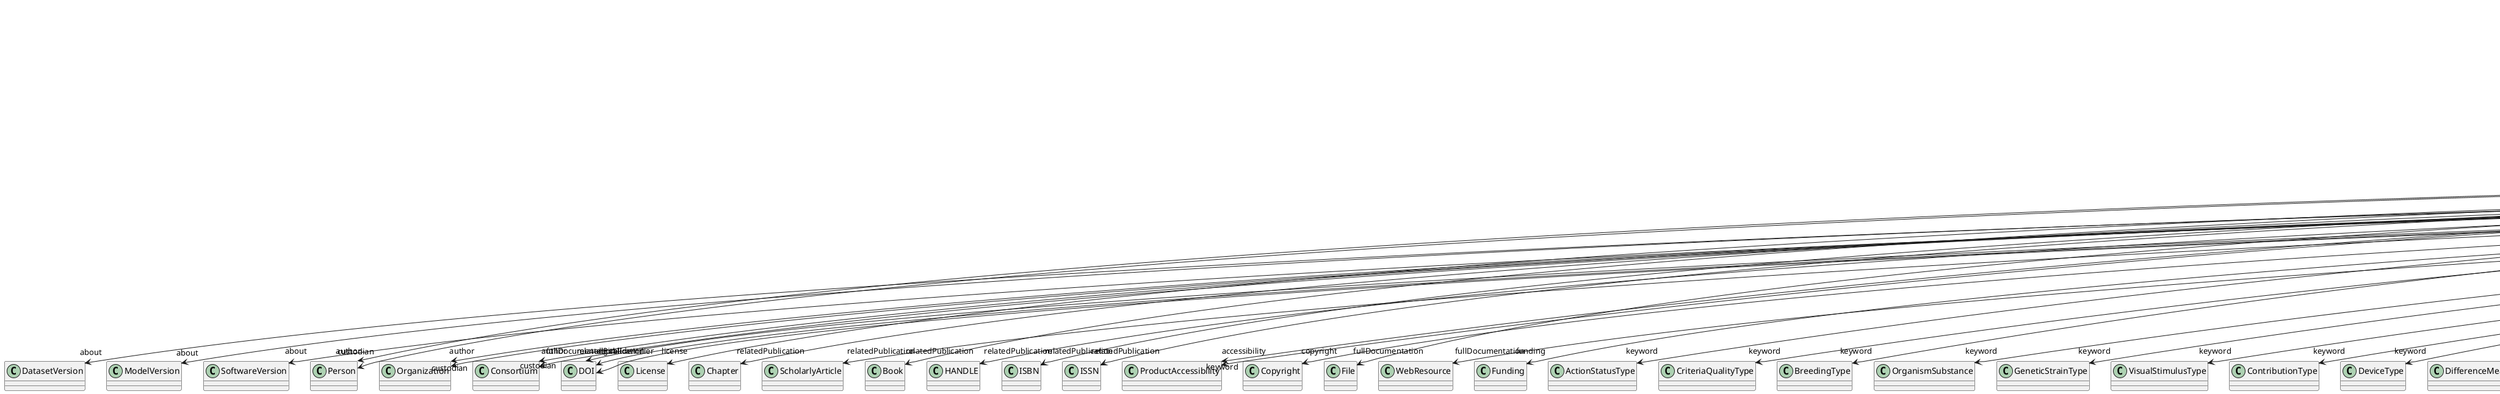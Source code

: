 @startuml
class LivePaperVersion {
+about
+author
+digitalIdentifier
+isAlternativeVersionOf
+isNewVersionOf
+license
+modificationDate
+relatedPublication
+accessibility
+copyright
+custodian
+description
+fullDocumentation
+fullName
+funding
+homepage
+howToCite
+keyword
+otherContribution
+releaseDate
+repository
+shortName
+supportChannel
+versionIdentifier
+versionInnovation

}
LivePaperVersion -d-> "about" DatasetVersion
LivePaperVersion -d-> "about" ModelVersion
LivePaperVersion -d-> "about" SoftwareVersion
LivePaperVersion -d-> "author" Person
LivePaperVersion -d-> "author" Organization
LivePaperVersion -d-> "author" Consortium
LivePaperVersion -d-> "digitalIdentifier" DOI
LivePaperVersion -d-> "isAlternativeVersionOf" LivePaperVersion
LivePaperVersion -d-> "isNewVersionOf" LivePaperVersion
LivePaperVersion -d-> "license" License
LivePaperVersion -d-> "relatedPublication" Chapter
LivePaperVersion -d-> "relatedPublication" ScholarlyArticle
LivePaperVersion -d-> "relatedPublication" Book
LivePaperVersion -d-> "relatedPublication" HANDLE
LivePaperVersion -d-> "relatedPublication" DOI
LivePaperVersion -d-> "relatedPublication" ISBN
LivePaperVersion -d-> "relatedPublication" ISSN
LivePaperVersion -d-> "accessibility" ProductAccessibility
LivePaperVersion -d-> "copyright" Copyright
LivePaperVersion -d-> "custodian" Person
LivePaperVersion -d-> "custodian" Organization
LivePaperVersion -d-> "custodian" Consortium
LivePaperVersion -d-> "fullDocumentation" DOI
LivePaperVersion -d-> "fullDocumentation" File
LivePaperVersion -d-> "fullDocumentation" WebResource
LivePaperVersion -d-> "funding" Funding
LivePaperVersion -d-> "keyword" ActionStatusType
LivePaperVersion -d-> "keyword" CriteriaQualityType
LivePaperVersion -d-> "keyword" BreedingType
LivePaperVersion -d-> "keyword" OrganismSubstance
LivePaperVersion -d-> "keyword" GeneticStrainType
LivePaperVersion -d-> "keyword" VisualStimulusType
LivePaperVersion -d-> "keyword" ContributionType
LivePaperVersion -d-> "keyword" DeviceType
LivePaperVersion -d-> "keyword" ProductAccessibility
LivePaperVersion -d-> "keyword" DifferenceMeasure
LivePaperVersion -d-> "keyword" StimulationApproach
LivePaperVersion -d-> "keyword" PatchClampVariation
LivePaperVersion -d-> "keyword" Handedness
LivePaperVersion -d-> "keyword" FileRepositoryType
LivePaperVersion -d-> "keyword" MetaDataModelType
LivePaperVersion -d-> "keyword" Technique
LivePaperVersion -d-> "keyword" SoftwareApplicationCategory
LivePaperVersion -d-> "keyword" AnatomicalIdentificationType
LivePaperVersion -d-> "keyword" OperatingSystem
LivePaperVersion -d-> "keyword" OperatingDevice
LivePaperVersion -d-> "keyword" AnatomicalPlane
LivePaperVersion -d-> "keyword" CranialWindowConstructionType
LivePaperVersion -d-> "keyword" BiologicalSex
LivePaperVersion -d-> "keyword" SoftwareFeature
LivePaperVersion -d-> "keyword" UnitOfMeasurement
LivePaperVersion -d-> "keyword" QualitativeOverlap
LivePaperVersion -d-> "keyword" Laterality
LivePaperVersion -d-> "keyword" Organ
LivePaperVersion -d-> "keyword" FileUsageRole
LivePaperVersion -d-> "keyword" AnatomicalAxesOrientation
LivePaperVersion -d-> "keyword" ElectricalStimulusType
LivePaperVersion -d-> "keyword" TactileStimulusType
LivePaperVersion -d-> "keyword" BiologicalOrder
LivePaperVersion -d-> "keyword" SetupType
LivePaperVersion -d-> "keyword" CellType
LivePaperVersion -d-> "keyword" DataType
LivePaperVersion -d-> "keyword" MolecularEntity
LivePaperVersion -d-> "keyword" ProgrammingLanguage
LivePaperVersion -d-> "keyword" ModelAbstractionLevel
LivePaperVersion -d-> "keyword" StimulationTechnique
LivePaperVersion -d-> "keyword" CellCultureType
LivePaperVersion -d-> "keyword" AuditoryStimulusType
LivePaperVersion -d-> "keyword" ModelScope
LivePaperVersion -d-> "keyword" GustatoryStimulusType
LivePaperVersion -d-> "keyword" TermSuggestion
LivePaperVersion -d-> "keyword" OrganismSystem
LivePaperVersion -d-> "keyword" Terminology
LivePaperVersion -d-> "keyword" LearningResourceType
LivePaperVersion -d-> "keyword" Language
LivePaperVersion -d-> "keyword" SubjectAttribute
LivePaperVersion -d-> "keyword" OpticalStimulusType
LivePaperVersion -d-> "keyword" Species
LivePaperVersion -d-> "keyword" Disease
LivePaperVersion -d-> "keyword" AnnotationType
LivePaperVersion -d-> "keyword" AnnotationCriteriaType
LivePaperVersion -d-> "keyword" AgeCategory
LivePaperVersion -d-> "keyword" TissueSampleAttribute
LivePaperVersion -d-> "keyword" UBERONParcellation
LivePaperVersion -d-> "keyword" AtlasType
LivePaperVersion -d-> "keyword" PreparationType
LivePaperVersion -d-> "keyword" MeasuredQuantity
LivePaperVersion -d-> "keyword" AnalysisTechnique
LivePaperVersion -d-> "keyword" SubcellularEntity
LivePaperVersion -d-> "keyword" EducationalLevel
LivePaperVersion -d-> "keyword" ChemicalMixtureType
LivePaperVersion -d-> "keyword" TissueSampleType
LivePaperVersion -d-> "keyword" Service
LivePaperVersion -d-> "keyword" ExperimentalApproach
LivePaperVersion -d-> "keyword" Colormap
LivePaperVersion -d-> "keyword" OlfactoryStimulusType
LivePaperVersion -d-> "keyword" CranialWindowReinforcementType
LivePaperVersion -d-> "keyword" TypeOfUncertainty
LivePaperVersion -d-> "keyword" EthicsAssessment
LivePaperVersion -d-> "keyword" FileBundleGrouping
LivePaperVersion -d-> "keyword" SemanticDataType
LivePaperVersion -d-> "keyword" DiseaseModel
LivePaperVersion -d-> "otherContribution" Contribution
LivePaperVersion -d-> "repository" FileRepository

@enduml